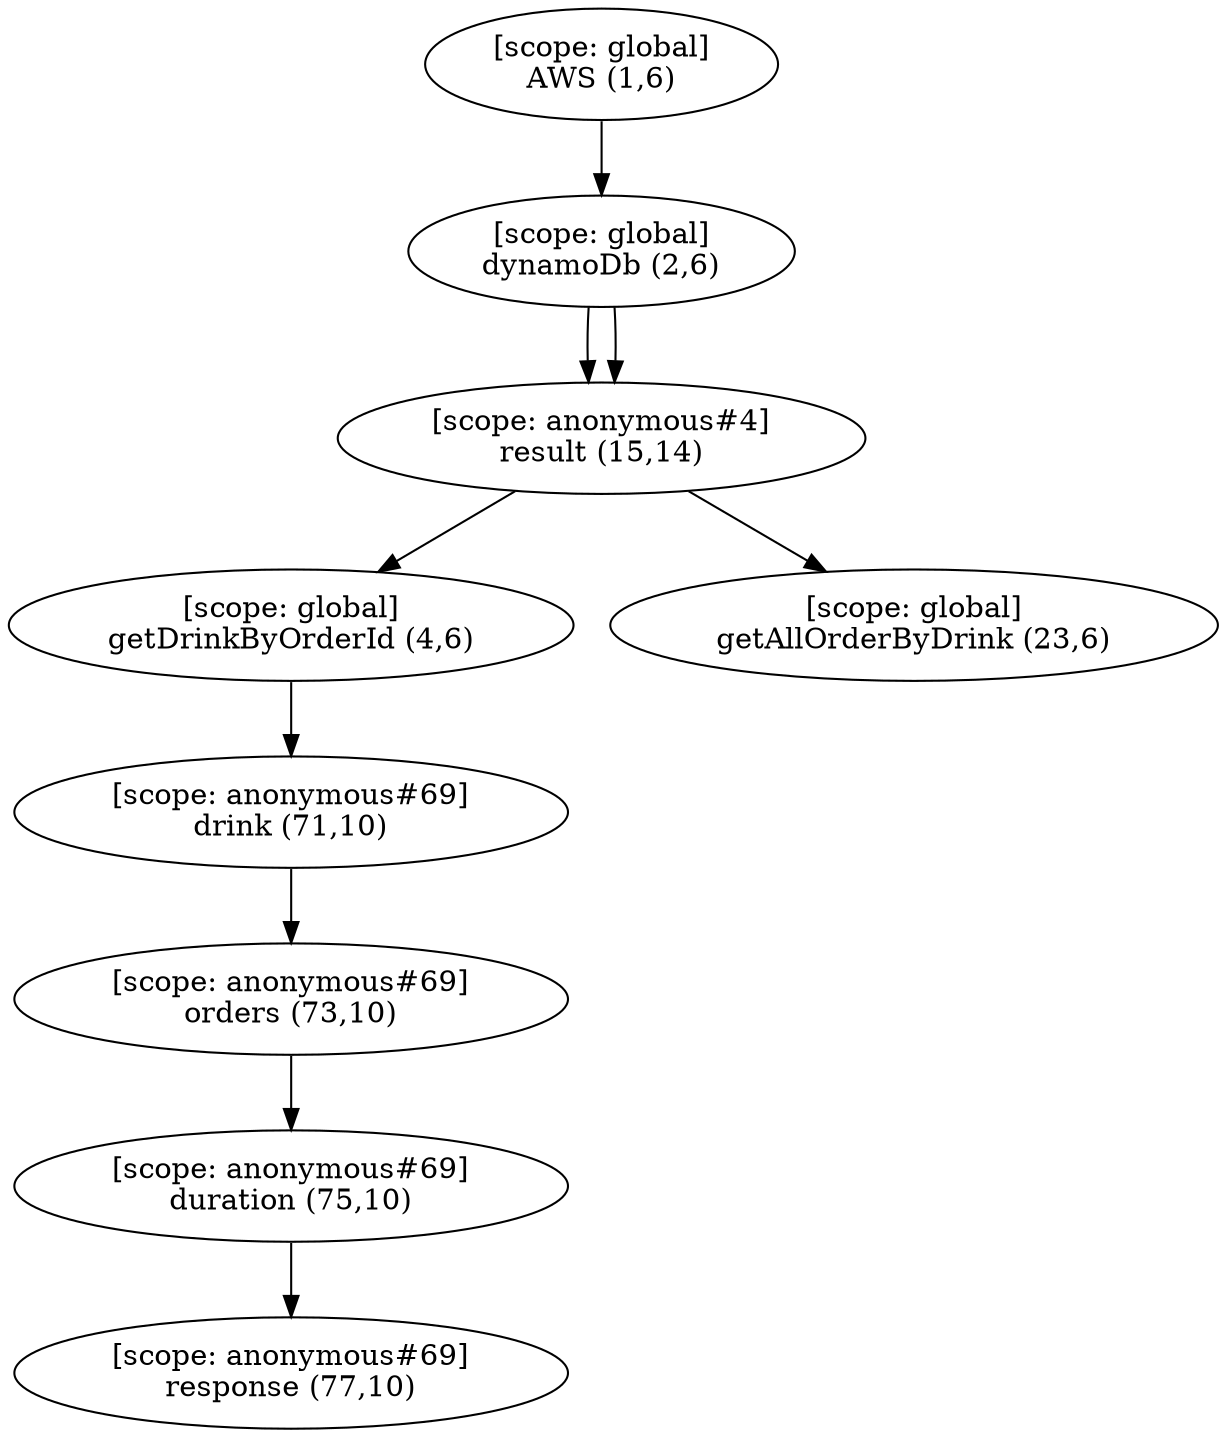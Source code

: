digraph G {
  graph [ rankdir =TB ];
subgraph global {
  graph [ label = "Scope [global]" ];
  "[scope: global]
AWS (1,6)";
  "[scope: global]
dynamoDb (2,6)";
  "[scope: global]
getDrinkByOrderId (4,6)";
  "[scope: global]
getAllOrderByDrink (23,6)";
}

subgraph anonymous_4 {
  graph [ label = "Scope [anonymous_4]" ];
  "[scope: anonymous#4]
result (15,14)";
}

subgraph anonymous_23 {
  graph [ label = "Scope [anonymous_23]" ];
}

subgraph anonymous_69 {
  graph [ label = "Scope [anonymous_69]" ];
  "[scope: anonymous#69]
drink (71,10)";
  "[scope: anonymous#69]
orders (73,10)";
  "[scope: anonymous#69]
duration (75,10)";
  "[scope: anonymous#69]
response (77,10)";
}

  "[scope: global]
AWS (1,6)" -> "[scope: global]
dynamoDb (2,6)";
  "[scope: global]
dynamoDb (2,6)" -> "[scope: anonymous#4]
result (15,14)";
  "[scope: anonymous#4]
result (15,14)" -> "[scope: global]
getDrinkByOrderId (4,6)";
  "[scope: global]
dynamoDb (2,6)" -> "[scope: anonymous#4]
result (15,14)";
  "[scope: anonymous#4]
result (15,14)" -> "[scope: global]
getAllOrderByDrink (23,6)";
  "[scope: global]
getDrinkByOrderId (4,6)" -> "[scope: anonymous#69]
drink (71,10)";
  "[scope: anonymous#69]
drink (71,10)" -> "[scope: anonymous#69]
orders (73,10)";
  "[scope: anonymous#69]
orders (73,10)" -> "[scope: anonymous#69]
duration (75,10)";
  "[scope: anonymous#69]
duration (75,10)" -> "[scope: anonymous#69]
response (77,10)";
}
